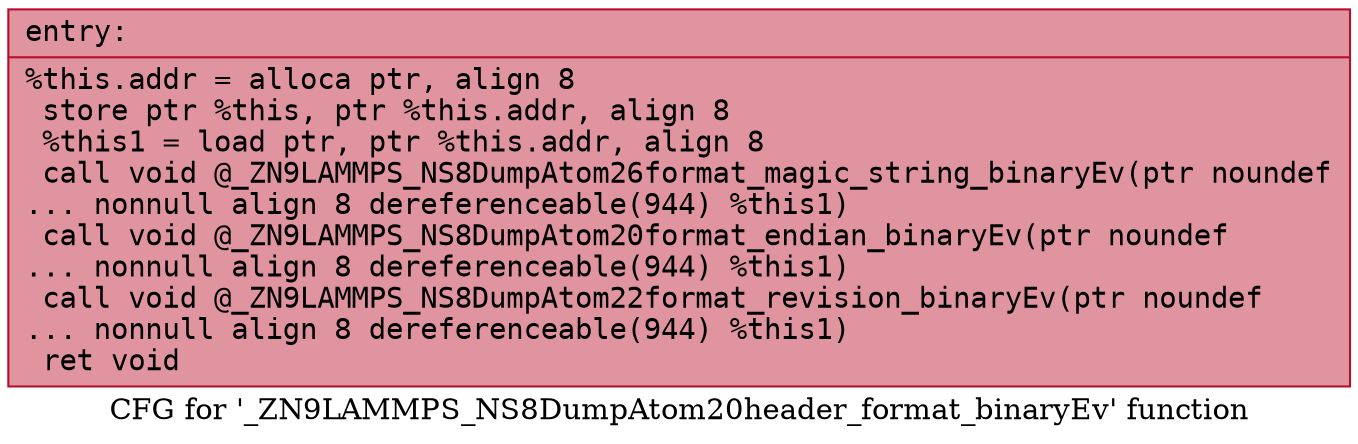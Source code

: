 digraph "CFG for '_ZN9LAMMPS_NS8DumpAtom20header_format_binaryEv' function" {
	label="CFG for '_ZN9LAMMPS_NS8DumpAtom20header_format_binaryEv' function";

	Node0x562c263c4230 [shape=record,color="#b70d28ff", style=filled, fillcolor="#b70d2870" fontname="Courier",label="{entry:\l|  %this.addr = alloca ptr, align 8\l  store ptr %this, ptr %this.addr, align 8\l  %this1 = load ptr, ptr %this.addr, align 8\l  call void @_ZN9LAMMPS_NS8DumpAtom26format_magic_string_binaryEv(ptr noundef\l... nonnull align 8 dereferenceable(944) %this1)\l  call void @_ZN9LAMMPS_NS8DumpAtom20format_endian_binaryEv(ptr noundef\l... nonnull align 8 dereferenceable(944) %this1)\l  call void @_ZN9LAMMPS_NS8DumpAtom22format_revision_binaryEv(ptr noundef\l... nonnull align 8 dereferenceable(944) %this1)\l  ret void\l}"];
}
